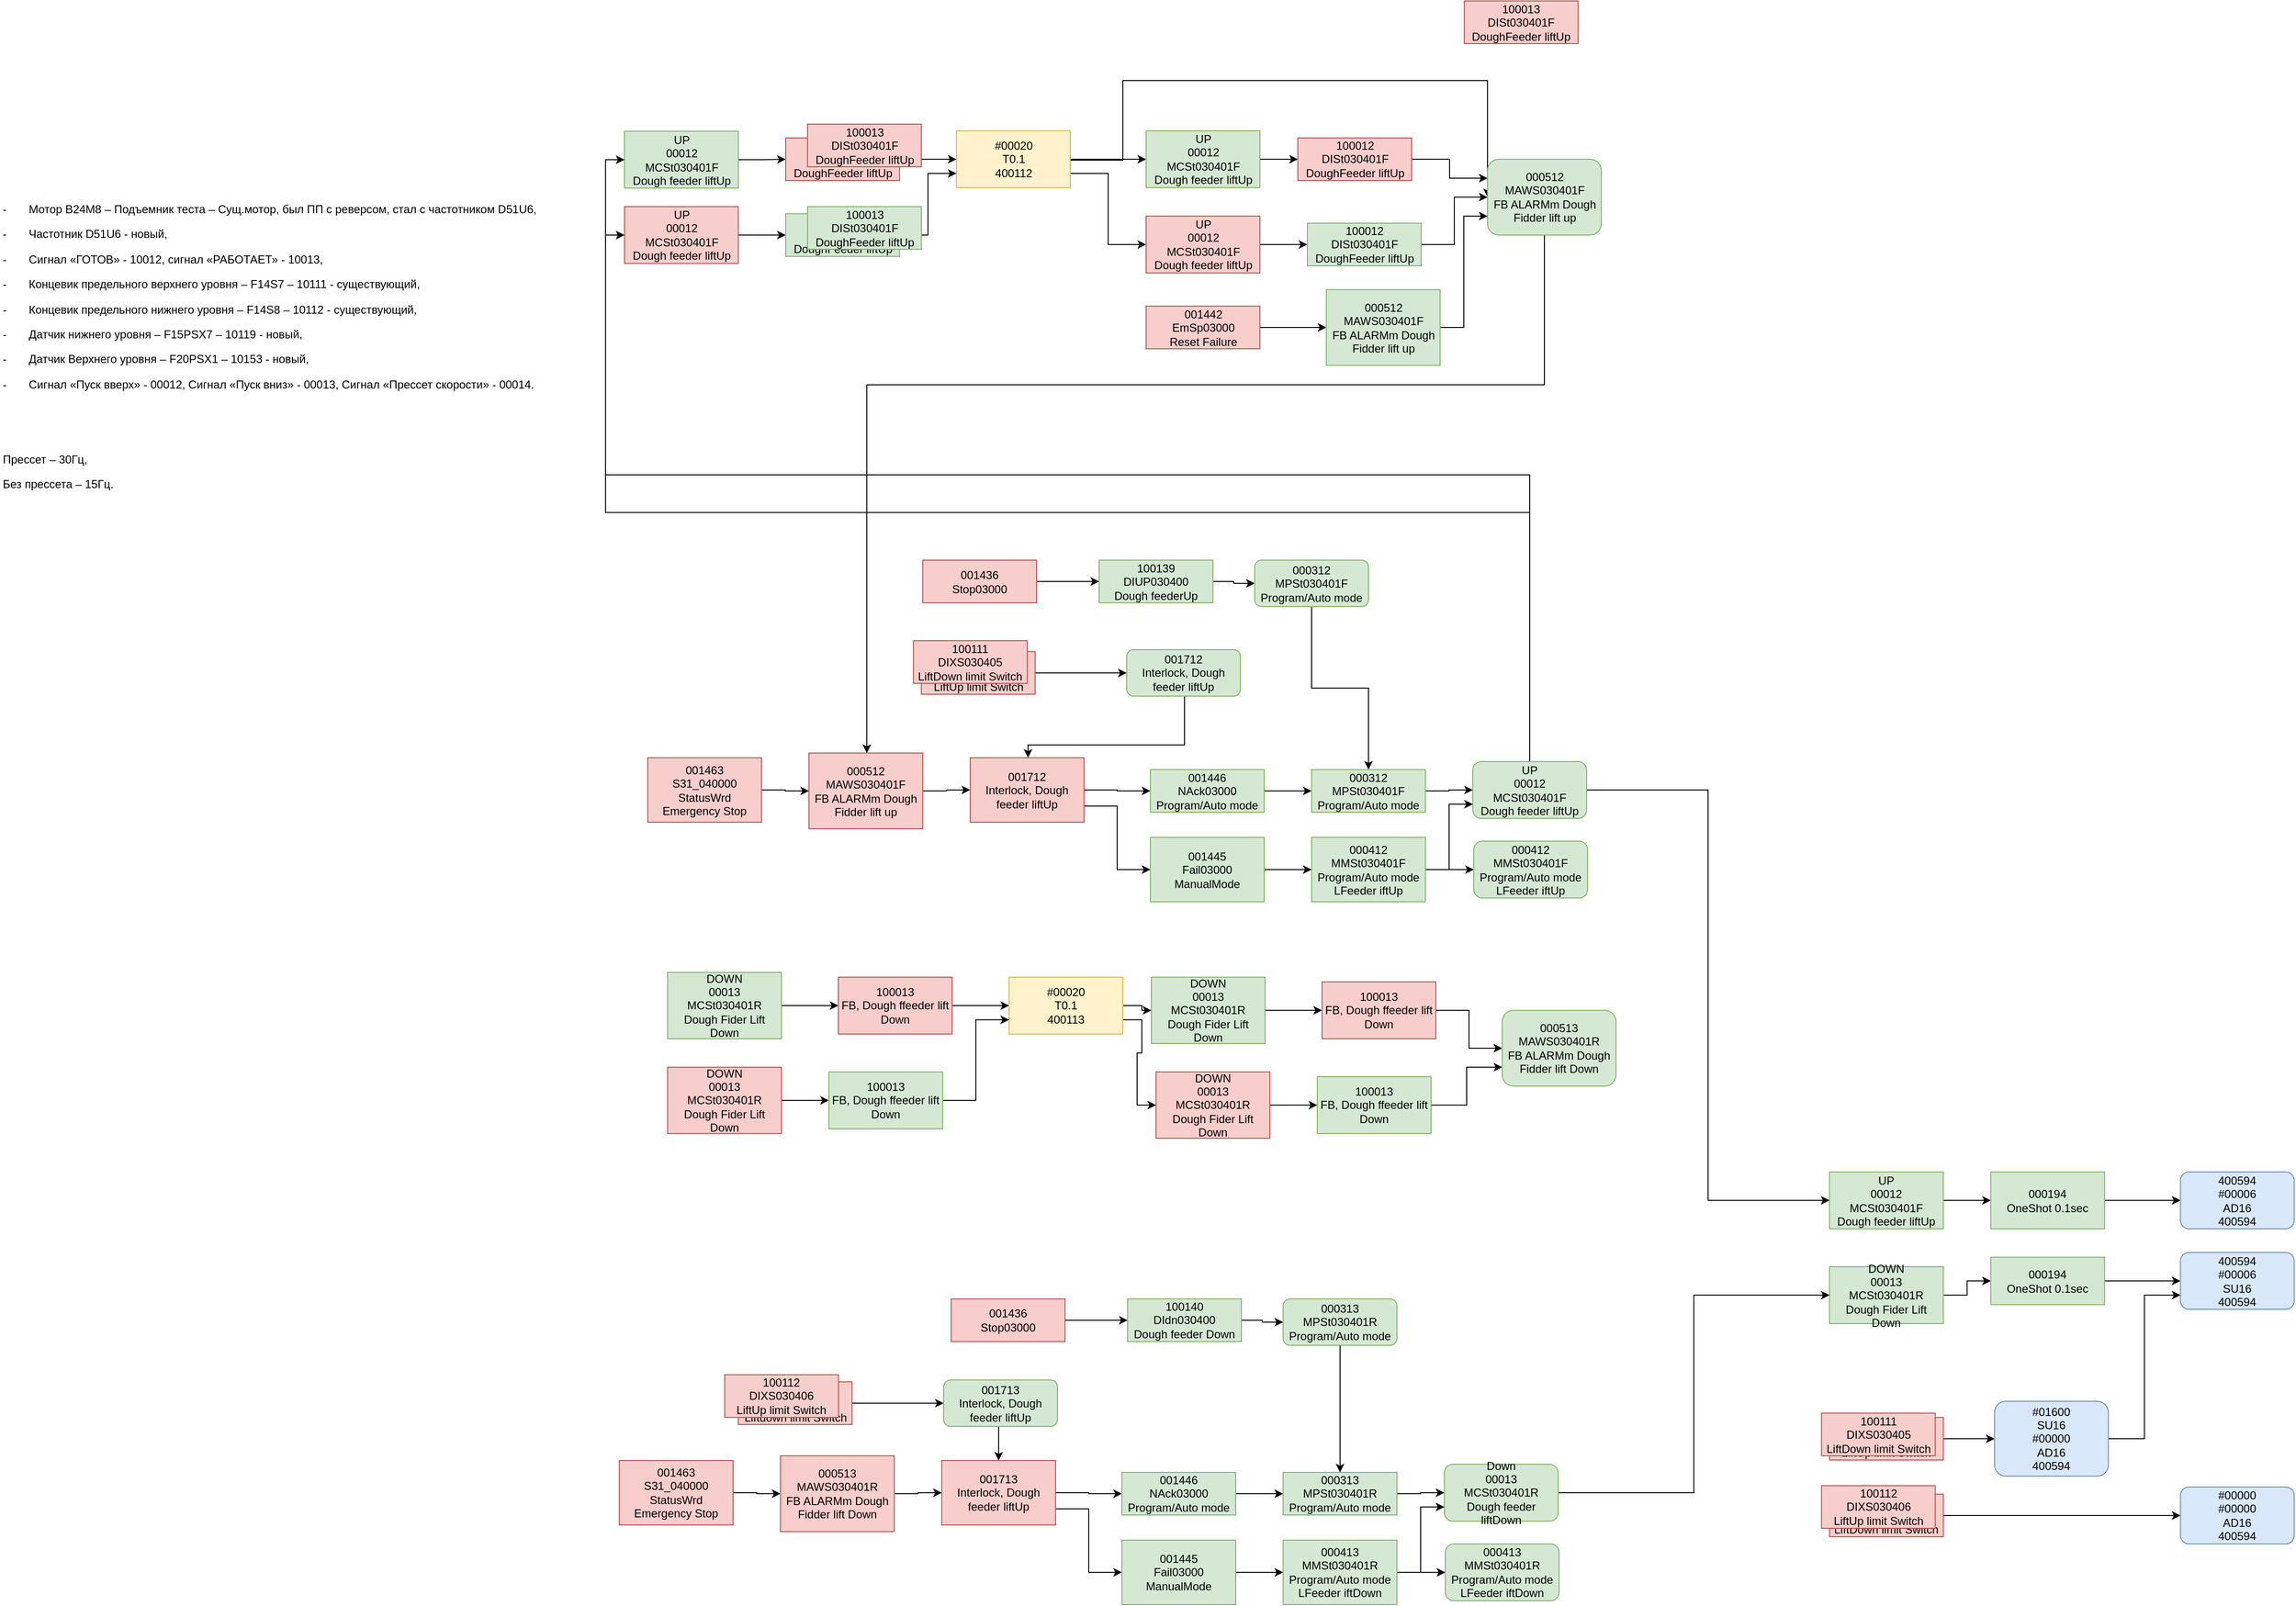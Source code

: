 <mxfile pages="1" version="11.2.9" type="github"><diagram id="1LyaGC8LJsJDCJ4kqZOv" name="Page-1"><mxGraphModel dx="1730" dy="2194" grid="1" gridSize="10" guides="1" tooltips="1" connect="1" arrows="1" fold="1" page="1" pageScale="1" pageWidth="827" pageHeight="1169" math="0" shadow="0"><root><mxCell id="0"/><mxCell id="1" parent="0"/><mxCell id="PuvxsQUm_GoFREpQRgzW-5" style="edgeStyle=orthogonalEdgeStyle;rounded=0;orthogonalLoop=1;jettySize=auto;html=1;" edge="1" parent="1" source="PuvxsQUm_GoFREpQRgzW-1" target="PuvxsQUm_GoFREpQRgzW-4"><mxGeometry relative="1" as="geometry"/></mxCell><mxCell id="PuvxsQUm_GoFREpQRgzW-1" value="&lt;div&gt;UP&lt;/div&gt;&lt;div&gt;00012&lt;br&gt;&lt;/div&gt;&lt;div&gt;MCSt030401F&lt;/div&gt;&lt;div&gt;Dough feeder liftUp&lt;br&gt;&lt;/div&gt;" style="rounded=0;whiteSpace=wrap;html=1;fillColor=#d5e8d4;strokeColor=#82b366;" vertex="1" parent="1"><mxGeometry x="2015.167" y="850.5" width="120" height="60" as="geometry"/></mxCell><mxCell id="PuvxsQUm_GoFREpQRgzW-9" style="edgeStyle=orthogonalEdgeStyle;rounded=0;orthogonalLoop=1;jettySize=auto;html=1;" edge="1" parent="1" source="PuvxsQUm_GoFREpQRgzW-2" target="PuvxsQUm_GoFREpQRgzW-8"><mxGeometry relative="1" as="geometry"/></mxCell><mxCell id="PuvxsQUm_GoFREpQRgzW-2" value="&lt;div&gt;DOWN&lt;/div&gt;&lt;div&gt;00013&lt;br&gt;&lt;/div&gt;&lt;div&gt;MCSt030401R&lt;/div&gt;&lt;div&gt;Dough Fider Lift Down&lt;br&gt;&lt;/div&gt;" style="rounded=0;whiteSpace=wrap;html=1;fillColor=#d5e8d4;strokeColor=#82b366;" vertex="1" parent="1"><mxGeometry x="2015.167" y="950.5" width="120" height="60" as="geometry"/></mxCell><mxCell id="PuvxsQUm_GoFREpQRgzW-14" style="edgeStyle=orthogonalEdgeStyle;rounded=0;orthogonalLoop=1;jettySize=auto;html=1;" edge="1" parent="1" source="PuvxsQUm_GoFREpQRgzW-3" target="PuvxsQUm_GoFREpQRgzW-13"><mxGeometry relative="1" as="geometry"/></mxCell><mxCell id="PuvxsQUm_GoFREpQRgzW-3" value="&lt;div&gt;100112&lt;/div&gt;&lt;div&gt;DIXS030406&lt;/div&gt;&lt;div&gt;LiftUp limit Switch&lt;br&gt;&lt;/div&gt;" style="rounded=0;whiteSpace=wrap;html=1;fillColor=#f8cecc;strokeColor=#b85450;" vertex="1" parent="1"><mxGeometry x="2015.167" y="1109.5" width="120" height="45" as="geometry"/></mxCell><mxCell id="PuvxsQUm_GoFREpQRgzW-7" style="edgeStyle=orthogonalEdgeStyle;rounded=0;orthogonalLoop=1;jettySize=auto;html=1;" edge="1" parent="1" source="PuvxsQUm_GoFREpQRgzW-4" target="PuvxsQUm_GoFREpQRgzW-6"><mxGeometry relative="1" as="geometry"/></mxCell><mxCell id="PuvxsQUm_GoFREpQRgzW-4" value="&lt;div&gt;000194&lt;/div&gt;&lt;div&gt;OneShot 0.1sec&lt;br&gt;&lt;/div&gt;" style="rounded=0;whiteSpace=wrap;html=1;fillColor=#d5e8d4;strokeColor=#82b366;" vertex="1" parent="1"><mxGeometry x="2185.167" y="850.5" width="120" height="60" as="geometry"/></mxCell><mxCell id="PuvxsQUm_GoFREpQRgzW-6" value="&lt;div&gt;400594&lt;/div&gt;&lt;div&gt;#00006&lt;/div&gt;&lt;div&gt;AD16&lt;/div&gt;&lt;div&gt;400594&lt;/div&gt;" style="rounded=1;whiteSpace=wrap;html=1;fillColor=#dae8fc;strokeColor=#6c8ebf;" vertex="1" parent="1"><mxGeometry x="2385.167" y="850.5" width="120" height="60" as="geometry"/></mxCell><mxCell id="PuvxsQUm_GoFREpQRgzW-11" style="edgeStyle=orthogonalEdgeStyle;rounded=0;orthogonalLoop=1;jettySize=auto;html=1;" edge="1" parent="1" source="PuvxsQUm_GoFREpQRgzW-8" target="PuvxsQUm_GoFREpQRgzW-10"><mxGeometry relative="1" as="geometry"/></mxCell><mxCell id="PuvxsQUm_GoFREpQRgzW-8" value="&lt;div&gt;000194&lt;/div&gt;&lt;div&gt;OneShot 0.1sec&lt;br&gt;&lt;/div&gt;" style="rounded=0;whiteSpace=wrap;html=1;fillColor=#d5e8d4;strokeColor=#82b366;" vertex="1" parent="1"><mxGeometry x="2185.167" y="940.5" width="120" height="50" as="geometry"/></mxCell><mxCell id="PuvxsQUm_GoFREpQRgzW-10" value="&lt;div&gt;400594&lt;/div&gt;&lt;div&gt;#00006&lt;/div&gt;&lt;div&gt;SU16&lt;/div&gt;&lt;div&gt;400594&lt;/div&gt;" style="rounded=1;whiteSpace=wrap;html=1;fillColor=#dae8fc;strokeColor=#6c8ebf;" vertex="1" parent="1"><mxGeometry x="2385.167" y="935.5" width="120" height="60" as="geometry"/></mxCell><mxCell id="PuvxsQUm_GoFREpQRgzW-18" style="edgeStyle=orthogonalEdgeStyle;rounded=0;orthogonalLoop=1;jettySize=auto;html=1;" edge="1" parent="1" source="PuvxsQUm_GoFREpQRgzW-12" target="PuvxsQUm_GoFREpQRgzW-17"><mxGeometry relative="1" as="geometry"/></mxCell><mxCell id="PuvxsQUm_GoFREpQRgzW-12" value="&lt;div&gt;100111&lt;/div&gt;&lt;div&gt;DIXS030405&lt;/div&gt;&lt;div&gt;LiftDown limit Switch&lt;br&gt;&lt;/div&gt;" style="rounded=0;whiteSpace=wrap;html=1;fillColor=#f8cecc;strokeColor=#b85450;" vertex="1" parent="1"><mxGeometry x="2015.167" y="1190.5" width="120" height="45" as="geometry"/></mxCell><mxCell id="PuvxsQUm_GoFREpQRgzW-15" style="edgeStyle=orthogonalEdgeStyle;rounded=0;orthogonalLoop=1;jettySize=auto;html=1;entryX=0;entryY=0.75;entryDx=0;entryDy=0;" edge="1" parent="1" source="PuvxsQUm_GoFREpQRgzW-13" target="PuvxsQUm_GoFREpQRgzW-10"><mxGeometry relative="1" as="geometry"/></mxCell><mxCell id="PuvxsQUm_GoFREpQRgzW-13" value="&lt;div&gt;#01600&lt;/div&gt;&lt;div&gt;SU16&lt;/div&gt;&lt;div&gt;#00000&lt;/div&gt;&lt;div&gt;AD16&lt;/div&gt;&lt;div&gt;400594&lt;/div&gt;" style="rounded=1;whiteSpace=wrap;html=1;fillColor=#dae8fc;strokeColor=#6c8ebf;" vertex="1" parent="1"><mxGeometry x="2189.167" y="1092.5" width="120" height="79" as="geometry"/></mxCell><mxCell id="PuvxsQUm_GoFREpQRgzW-17" value="&lt;div&gt;#00000&lt;/div&gt;&lt;div&gt;#00000&lt;/div&gt;&lt;div&gt;AD16&lt;/div&gt;&lt;div&gt;400594&lt;/div&gt;" style="rounded=1;whiteSpace=wrap;html=1;fillColor=#dae8fc;strokeColor=#6c8ebf;" vertex="1" parent="1"><mxGeometry x="2385.167" y="1183" width="120" height="60" as="geometry"/></mxCell><mxCell id="PuvxsQUm_GoFREpQRgzW-19" value="&lt;p class=&quot;MsoListParagraph_mailru_css_attribute_postfix&quot;&gt;&lt;span&gt;-&lt;span style=&quot;font: 7.0pt &amp;#34;times new roman&amp;#34;&quot;&gt;&amp;nbsp;&amp;nbsp;&amp;nbsp;&amp;nbsp;&amp;nbsp;&amp;nbsp;&amp;nbsp;&amp;nbsp;&amp;nbsp; &lt;/span&gt;&lt;/span&gt;Мотор &lt;span lang=&quot;EN-US&quot;&gt;B&lt;/span&gt;24&lt;span lang=&quot;EN-US&quot;&gt;M&lt;/span&gt;8 – Подъемник теста – Сущ.мотор, был ПП с реверсом, стал с частотником &lt;span lang=&quot;EN-US&quot;&gt;D&lt;/span&gt;51&lt;span lang=&quot;EN-US&quot;&gt;U&lt;/span&gt;6,&lt;/p&gt;&lt;p class=&quot;MsoListParagraph_mailru_css_attribute_postfix&quot;&gt;&lt;span&gt;-&lt;span style=&quot;font: 7.0pt &amp;#34;times new roman&amp;#34;&quot;&gt;&amp;nbsp;&amp;nbsp;&amp;nbsp;&amp;nbsp;&amp;nbsp;&amp;nbsp;&amp;nbsp;&amp;nbsp;&amp;nbsp; &lt;/span&gt;&lt;/span&gt;Частотник &lt;span lang=&quot;EN-US&quot;&gt;D51U6&lt;/span&gt; - новый,&lt;/p&gt;&lt;p class=&quot;MsoListParagraph_mailru_css_attribute_postfix&quot;&gt;&lt;span&gt;-&lt;span style=&quot;font: 7.0pt &amp;#34;times new roman&amp;#34;&quot;&gt;&amp;nbsp;&amp;nbsp;&amp;nbsp;&amp;nbsp;&amp;nbsp;&amp;nbsp;&amp;nbsp;&amp;nbsp;&amp;nbsp; &lt;/span&gt;&lt;/span&gt;Сигнал «ГОТОВ» - &lt;span lang=&quot;EN-US&quot;&gt;10012, &lt;/span&gt;сигнал «РАБОТАЕТ» - 10013,&lt;/p&gt;&lt;p class=&quot;MsoListParagraph_mailru_css_attribute_postfix&quot;&gt;&lt;span&gt;-&lt;span style=&quot;font: 7.0pt &amp;#34;times new roman&amp;#34;&quot;&gt;&amp;nbsp;&amp;nbsp;&amp;nbsp;&amp;nbsp;&amp;nbsp;&amp;nbsp;&amp;nbsp;&amp;nbsp;&amp;nbsp; &lt;/span&gt;&lt;/span&gt;Концевик предельного верхнего уровня – &lt;span lang=&quot;EN-US&quot;&gt;F&lt;/span&gt;14&lt;span lang=&quot;EN-US&quot;&gt;S&lt;/span&gt;7 – 10111 - существующий,&lt;/p&gt;&lt;p class=&quot;MsoListParagraph_mailru_css_attribute_postfix&quot;&gt;&lt;span&gt;-&lt;span style=&quot;font: 7.0pt &amp;#34;times new roman&amp;#34;&quot;&gt;&amp;nbsp;&amp;nbsp;&amp;nbsp;&amp;nbsp;&amp;nbsp;&amp;nbsp;&amp;nbsp;&amp;nbsp;&amp;nbsp; &lt;/span&gt;&lt;/span&gt;Концевик предельного нижнего уровня – &lt;span lang=&quot;EN-US&quot;&gt;F&lt;/span&gt;14&lt;span lang=&quot;EN-US&quot;&gt;S&lt;/span&gt;8 – 10112 - существующий,&lt;/p&gt;&lt;p class=&quot;MsoListParagraph_mailru_css_attribute_postfix&quot;&gt;&lt;span&gt;-&lt;span style=&quot;font: 7.0pt &amp;#34;times new roman&amp;#34;&quot;&gt;&amp;nbsp;&amp;nbsp;&amp;nbsp;&amp;nbsp;&amp;nbsp;&amp;nbsp;&amp;nbsp;&amp;nbsp;&amp;nbsp; &lt;/span&gt;&lt;/span&gt;Датчик нижнего уровня – &lt;span lang=&quot;EN-US&quot;&gt;F&lt;/span&gt;15&lt;span lang=&quot;EN-US&quot;&gt;PSX&lt;/span&gt;7 – 10119 - новый,&lt;/p&gt;&lt;p class=&quot;MsoListParagraph_mailru_css_attribute_postfix&quot;&gt;&lt;span&gt;-&lt;span style=&quot;font: 7.0pt &amp;#34;times new roman&amp;#34;&quot;&gt;&amp;nbsp;&amp;nbsp;&amp;nbsp;&amp;nbsp;&amp;nbsp;&amp;nbsp;&amp;nbsp;&amp;nbsp;&amp;nbsp; &lt;/span&gt;&lt;/span&gt;Датчик Верхнего уровня – &lt;span lang=&quot;EN-US&quot;&gt;F&lt;/span&gt;20&lt;span lang=&quot;EN-US&quot;&gt;PSX&lt;/span&gt;1 – 10153 - новый,&lt;/p&gt;&lt;p class=&quot;MsoListParagraph_mailru_css_attribute_postfix&quot;&gt;&lt;span&gt;-&lt;span style=&quot;font: 7.0pt &amp;#34;times new roman&amp;#34;&quot;&gt;&amp;nbsp;&amp;nbsp;&amp;nbsp;&amp;nbsp;&amp;nbsp;&amp;nbsp;&amp;nbsp;&amp;nbsp;&amp;nbsp; &lt;/span&gt;&lt;/span&gt;Сигнал «Пуск вверх» - 00012, Сигнал «Пуск вниз» - 00013, Сигнал «Прессет скорости» - 00014.&lt;/p&gt;&lt;p class=&quot;MsoNormal_mailru_css_attribute_postfix&quot;&gt;&amp;nbsp;&lt;/p&gt;&lt;p class=&quot;MsoNormal_mailru_css_attribute_postfix&quot;&gt;&amp;nbsp;&lt;/p&gt;&lt;p class=&quot;MsoNormal_mailru_css_attribute_postfix&quot;&gt;Прессет – 30Гц,&lt;/p&gt;&lt;p class=&quot;MsoNormal_mailru_css_attribute_postfix&quot;&gt;Без прессета – 15Гц.&lt;/p&gt;" style="text;html=1;resizable=0;points=[];autosize=1;align=left;verticalAlign=top;spacingTop=-4;" vertex="1" parent="1"><mxGeometry x="86.667" y="-187.5" width="570" height="330" as="geometry"/></mxCell><mxCell id="PuvxsQUm_GoFREpQRgzW-22" style="edgeStyle=orthogonalEdgeStyle;rounded=0;orthogonalLoop=1;jettySize=auto;html=1;" edge="1" parent="1" source="PuvxsQUm_GoFREpQRgzW-20" target="PuvxsQUm_GoFREpQRgzW-21"><mxGeometry relative="1" as="geometry"/></mxCell><mxCell id="PuvxsQUm_GoFREpQRgzW-20" value="&lt;div&gt;UP&lt;/div&gt;&lt;div&gt;00012&lt;br&gt;&lt;/div&gt;&lt;div&gt;MCSt030401F&lt;/div&gt;&lt;div&gt;Dough feeder liftUp&lt;br&gt;&lt;/div&gt;" style="rounded=0;whiteSpace=wrap;html=1;fillColor=#d5e8d4;strokeColor=#82b366;" vertex="1" parent="1"><mxGeometry x="744.5" y="-247.5" width="120" height="60" as="geometry"/></mxCell><mxCell id="PuvxsQUm_GoFREpQRgzW-24" style="edgeStyle=orthogonalEdgeStyle;rounded=0;orthogonalLoop=1;jettySize=auto;html=1;" edge="1" parent="1" source="PuvxsQUm_GoFREpQRgzW-21" target="PuvxsQUm_GoFREpQRgzW-23"><mxGeometry relative="1" as="geometry"/></mxCell><mxCell id="PuvxsQUm_GoFREpQRgzW-21" value="&lt;div&gt;100012&lt;/div&gt;&lt;div&gt;DISt030401F&lt;br&gt;&lt;/div&gt;&lt;div&gt;DoughFeeder liftUp&lt;br&gt;&lt;/div&gt;" style="rounded=0;whiteSpace=wrap;html=1;fillColor=#f8cecc;strokeColor=#b85450;" vertex="1" parent="1"><mxGeometry x="914.5" y="-240.5" width="120" height="45" as="geometry"/></mxCell><mxCell id="PuvxsQUm_GoFREpQRgzW-30" value="" style="edgeStyle=orthogonalEdgeStyle;rounded=0;orthogonalLoop=1;jettySize=auto;html=1;" edge="1" parent="1" source="PuvxsQUm_GoFREpQRgzW-23" target="PuvxsQUm_GoFREpQRgzW-29"><mxGeometry relative="1" as="geometry"/></mxCell><mxCell id="PuvxsQUm_GoFREpQRgzW-37" style="edgeStyle=orthogonalEdgeStyle;rounded=0;orthogonalLoop=1;jettySize=auto;html=1;exitX=1;exitY=0.75;exitDx=0;exitDy=0;entryX=0;entryY=0.5;entryDx=0;entryDy=0;" edge="1" parent="1" source="PuvxsQUm_GoFREpQRgzW-23" target="PuvxsQUm_GoFREpQRgzW-35"><mxGeometry relative="1" as="geometry"/></mxCell><mxCell id="PuvxsQUm_GoFREpQRgzW-137" style="edgeStyle=orthogonalEdgeStyle;rounded=0;orthogonalLoop=1;jettySize=auto;html=1;entryX=0;entryY=0.5;entryDx=0;entryDy=0;" edge="1" parent="1" source="PuvxsQUm_GoFREpQRgzW-23" target="PuvxsQUm_GoFREpQRgzW-38"><mxGeometry relative="1" as="geometry"><Array as="points"><mxPoint x="1270" y="-217"/><mxPoint x="1270" y="-301"/><mxPoint x="1655" y="-301"/></Array></mxGeometry></mxCell><mxCell id="PuvxsQUm_GoFREpQRgzW-23" value="&lt;div&gt;#00020&lt;/div&gt;&lt;div&gt;T0.1&lt;/div&gt;&lt;div&gt;400112&lt;/div&gt;" style="rounded=0;whiteSpace=wrap;html=1;fillColor=#fff2cc;strokeColor=#d6b656;" vertex="1" parent="1"><mxGeometry x="1094.5" y="-248" width="120" height="60" as="geometry"/></mxCell><mxCell id="PuvxsQUm_GoFREpQRgzW-27" style="edgeStyle=orthogonalEdgeStyle;rounded=0;orthogonalLoop=1;jettySize=auto;html=1;" edge="1" parent="1" source="PuvxsQUm_GoFREpQRgzW-25" target="PuvxsQUm_GoFREpQRgzW-26"><mxGeometry relative="1" as="geometry"/></mxCell><mxCell id="PuvxsQUm_GoFREpQRgzW-25" value="&lt;div&gt;UP&lt;/div&gt;&lt;div&gt;00012&lt;br&gt;&lt;/div&gt;&lt;div&gt;MCSt030401F&lt;/div&gt;&lt;div&gt;Dough feeder liftUp&lt;br&gt;&lt;/div&gt;" style="rounded=0;whiteSpace=wrap;html=1;fillColor=#f8cecc;strokeColor=#b85450;" vertex="1" parent="1"><mxGeometry x="744.5" y="-168" width="120" height="60" as="geometry"/></mxCell><mxCell id="PuvxsQUm_GoFREpQRgzW-28" style="edgeStyle=orthogonalEdgeStyle;rounded=0;orthogonalLoop=1;jettySize=auto;html=1;entryX=0;entryY=0.75;entryDx=0;entryDy=0;" edge="1" parent="1" source="PuvxsQUm_GoFREpQRgzW-26" target="PuvxsQUm_GoFREpQRgzW-23"><mxGeometry relative="1" as="geometry"/></mxCell><mxCell id="PuvxsQUm_GoFREpQRgzW-26" value="&lt;div&gt;100012&lt;/div&gt;&lt;div&gt;DISt030401F&lt;br&gt;&lt;/div&gt;&lt;div&gt;DoughFeeder liftUp&lt;br&gt;&lt;/div&gt;" style="rounded=0;whiteSpace=wrap;html=1;fillColor=#d5e8d4;strokeColor=#82b366;" vertex="1" parent="1"><mxGeometry x="914.5" y="-160.5" width="120" height="45" as="geometry"/></mxCell><mxCell id="PuvxsQUm_GoFREpQRgzW-33" value="" style="edgeStyle=orthogonalEdgeStyle;rounded=0;orthogonalLoop=1;jettySize=auto;html=1;" edge="1" parent="1" source="PuvxsQUm_GoFREpQRgzW-29" target="PuvxsQUm_GoFREpQRgzW-32"><mxGeometry relative="1" as="geometry"/></mxCell><mxCell id="PuvxsQUm_GoFREpQRgzW-29" value="&lt;div&gt;UP&lt;/div&gt;&lt;div&gt;00012&lt;br&gt;&lt;/div&gt;&lt;div&gt;MCSt030401F&lt;/div&gt;&lt;div&gt;Dough feeder liftUp&lt;br&gt;&lt;/div&gt;" style="rounded=0;whiteSpace=wrap;html=1;fillColor=#d5e8d4;strokeColor=#82b366;" vertex="1" parent="1"><mxGeometry x="1294.5" y="-248" width="120" height="60" as="geometry"/></mxCell><mxCell id="PuvxsQUm_GoFREpQRgzW-39" style="edgeStyle=orthogonalEdgeStyle;rounded=0;orthogonalLoop=1;jettySize=auto;html=1;entryX=0;entryY=0.25;entryDx=0;entryDy=0;" edge="1" parent="1" source="PuvxsQUm_GoFREpQRgzW-32" target="PuvxsQUm_GoFREpQRgzW-38"><mxGeometry relative="1" as="geometry"/></mxCell><mxCell id="PuvxsQUm_GoFREpQRgzW-32" value="&lt;div&gt;100012&lt;/div&gt;&lt;div&gt;DISt030401F&lt;br&gt;&lt;/div&gt;&lt;div&gt;DoughFeeder liftUp&lt;br&gt;&lt;/div&gt;" style="rounded=0;whiteSpace=wrap;html=1;fillColor=#f8cecc;strokeColor=#b85450;" vertex="1" parent="1"><mxGeometry x="1454.5" y="-240.5" width="120" height="45" as="geometry"/></mxCell><mxCell id="PuvxsQUm_GoFREpQRgzW-34" style="edgeStyle=orthogonalEdgeStyle;rounded=0;orthogonalLoop=1;jettySize=auto;html=1;" edge="1" source="PuvxsQUm_GoFREpQRgzW-35" target="PuvxsQUm_GoFREpQRgzW-36" parent="1"><mxGeometry relative="1" as="geometry"/></mxCell><mxCell id="PuvxsQUm_GoFREpQRgzW-35" value="&lt;div&gt;UP&lt;/div&gt;&lt;div&gt;00012&lt;br&gt;&lt;/div&gt;&lt;div&gt;MCSt030401F&lt;/div&gt;&lt;div&gt;Dough feeder liftUp&lt;br&gt;&lt;/div&gt;" style="rounded=0;whiteSpace=wrap;html=1;fillColor=#f8cecc;strokeColor=#b85450;" vertex="1" parent="1"><mxGeometry x="1294.5" y="-158" width="120" height="60" as="geometry"/></mxCell><mxCell id="PuvxsQUm_GoFREpQRgzW-40" style="edgeStyle=orthogonalEdgeStyle;rounded=0;orthogonalLoop=1;jettySize=auto;html=1;" edge="1" parent="1" source="PuvxsQUm_GoFREpQRgzW-36" target="PuvxsQUm_GoFREpQRgzW-38"><mxGeometry relative="1" as="geometry"/></mxCell><mxCell id="PuvxsQUm_GoFREpQRgzW-36" value="&lt;div&gt;100012&lt;/div&gt;&lt;div&gt;DISt030401F&lt;br&gt;&lt;/div&gt;&lt;div&gt;DoughFeeder liftUp&lt;br&gt;&lt;/div&gt;" style="rounded=0;whiteSpace=wrap;html=1;fillColor=#d5e8d4;strokeColor=#82b366;" vertex="1" parent="1"><mxGeometry x="1464.5" y="-150.5" width="120" height="45" as="geometry"/></mxCell><mxCell id="PuvxsQUm_GoFREpQRgzW-107" style="edgeStyle=orthogonalEdgeStyle;rounded=0;orthogonalLoop=1;jettySize=auto;html=1;" edge="1" parent="1" source="PuvxsQUm_GoFREpQRgzW-38" target="PuvxsQUm_GoFREpQRgzW-46"><mxGeometry relative="1" as="geometry"><Array as="points"><mxPoint x="1715" y="20"/><mxPoint x="1000" y="20"/></Array></mxGeometry></mxCell><mxCell id="PuvxsQUm_GoFREpQRgzW-38" value="&lt;div&gt;000512&lt;/div&gt;&lt;div&gt;MAWS030401F&lt;/div&gt;&lt;div&gt;FB ALARMm Dough Fidder lift up&lt;br&gt;&lt;/div&gt;" style="rounded=1;whiteSpace=wrap;html=1;fillColor=#d5e8d4;strokeColor=#82b366;" vertex="1" parent="1"><mxGeometry x="1654.5" y="-218" width="120" height="80" as="geometry"/></mxCell><mxCell id="PuvxsQUm_GoFREpQRgzW-43" style="edgeStyle=orthogonalEdgeStyle;rounded=0;orthogonalLoop=1;jettySize=auto;html=1;" edge="1" parent="1" source="PuvxsQUm_GoFREpQRgzW-41" target="PuvxsQUm_GoFREpQRgzW-42"><mxGeometry relative="1" as="geometry"/></mxCell><mxCell id="PuvxsQUm_GoFREpQRgzW-41" value="&lt;div&gt;001442&lt;/div&gt;&lt;div&gt;EmSp03000&lt;br&gt;&lt;/div&gt;&lt;div&gt;Reset Failure&lt;br&gt;&lt;/div&gt;" style="rounded=0;whiteSpace=wrap;html=1;fillColor=#f8cecc;strokeColor=#b85450;" vertex="1" parent="1"><mxGeometry x="1294.5" y="-63" width="120" height="45" as="geometry"/></mxCell><mxCell id="PuvxsQUm_GoFREpQRgzW-44" style="edgeStyle=orthogonalEdgeStyle;rounded=0;orthogonalLoop=1;jettySize=auto;html=1;entryX=0;entryY=0.75;entryDx=0;entryDy=0;" edge="1" parent="1" source="PuvxsQUm_GoFREpQRgzW-42" target="PuvxsQUm_GoFREpQRgzW-38"><mxGeometry relative="1" as="geometry"/></mxCell><mxCell id="PuvxsQUm_GoFREpQRgzW-42" value="&lt;div&gt;000512&lt;/div&gt;&lt;div&gt;MAWS030401F&lt;/div&gt;FB ALARMm Dough Fidder lift up" style="rounded=0;whiteSpace=wrap;html=1;fillColor=#d5e8d4;strokeColor=#82b366;" vertex="1" parent="1"><mxGeometry x="1484.5" y="-80.5" width="120" height="80" as="geometry"/></mxCell><mxCell id="PuvxsQUm_GoFREpQRgzW-47" style="edgeStyle=orthogonalEdgeStyle;rounded=0;orthogonalLoop=1;jettySize=auto;html=1;exitX=1;exitY=0.5;exitDx=0;exitDy=0;entryX=0;entryY=0.5;entryDx=0;entryDy=0;" edge="1" parent="1" source="PuvxsQUm_GoFREpQRgzW-45" target="PuvxsQUm_GoFREpQRgzW-46"><mxGeometry relative="1" as="geometry"/></mxCell><mxCell id="PuvxsQUm_GoFREpQRgzW-45" value="&lt;div&gt;001463&lt;/div&gt;&lt;div&gt;S31_040000&lt;/div&gt;&lt;div&gt;StatusWrd&lt;/div&gt;&lt;div&gt;Emergency Stop&lt;br&gt;&lt;/div&gt;" style="rounded=0;whiteSpace=wrap;html=1;fillColor=#f8cecc;strokeColor=#b85450;" vertex="1" parent="1"><mxGeometry x="769" y="413.5" width="120" height="68" as="geometry"/></mxCell><mxCell id="PuvxsQUm_GoFREpQRgzW-49" style="edgeStyle=orthogonalEdgeStyle;rounded=0;orthogonalLoop=1;jettySize=auto;html=1;exitX=1;exitY=0.5;exitDx=0;exitDy=0;" edge="1" parent="1" source="PuvxsQUm_GoFREpQRgzW-46" target="PuvxsQUm_GoFREpQRgzW-48"><mxGeometry relative="1" as="geometry"/></mxCell><mxCell id="PuvxsQUm_GoFREpQRgzW-46" value="&lt;div&gt;000512&lt;/div&gt;&lt;div&gt;MAWS030401F&lt;/div&gt;FB ALARMm Dough Fidder lift up" style="rounded=0;whiteSpace=wrap;html=1;fillColor=#f8cecc;strokeColor=#b85450;" vertex="1" parent="1"><mxGeometry x="939" y="408.5" width="120" height="80" as="geometry"/></mxCell><mxCell id="PuvxsQUm_GoFREpQRgzW-51" style="edgeStyle=orthogonalEdgeStyle;rounded=0;orthogonalLoop=1;jettySize=auto;html=1;exitX=1;exitY=0.5;exitDx=0;exitDy=0;" edge="1" parent="1" source="PuvxsQUm_GoFREpQRgzW-48" target="PuvxsQUm_GoFREpQRgzW-50"><mxGeometry relative="1" as="geometry"/></mxCell><mxCell id="PuvxsQUm_GoFREpQRgzW-61" style="edgeStyle=orthogonalEdgeStyle;rounded=0;orthogonalLoop=1;jettySize=auto;html=1;exitX=1;exitY=0.75;exitDx=0;exitDy=0;entryX=0;entryY=0.5;entryDx=0;entryDy=0;" edge="1" parent="1" source="PuvxsQUm_GoFREpQRgzW-48" target="PuvxsQUm_GoFREpQRgzW-59"><mxGeometry relative="1" as="geometry"/></mxCell><mxCell id="PuvxsQUm_GoFREpQRgzW-48" value="&lt;div&gt;001712&lt;/div&gt;&lt;div&gt;Interlock, Dough feeder liftUp&lt;br&gt;&lt;/div&gt;" style="rounded=0;whiteSpace=wrap;html=1;fillColor=#f8cecc;strokeColor=#b85450;" vertex="1" parent="1"><mxGeometry x="1109" y="413.5" width="120" height="68" as="geometry"/></mxCell><mxCell id="PuvxsQUm_GoFREpQRgzW-53" style="edgeStyle=orthogonalEdgeStyle;rounded=0;orthogonalLoop=1;jettySize=auto;html=1;exitX=1;exitY=0.5;exitDx=0;exitDy=0;" edge="1" parent="1" source="PuvxsQUm_GoFREpQRgzW-50" target="PuvxsQUm_GoFREpQRgzW-52"><mxGeometry relative="1" as="geometry"/></mxCell><mxCell id="PuvxsQUm_GoFREpQRgzW-50" value="&lt;div&gt;001446&lt;/div&gt;&lt;div&gt;NAck03000&lt;/div&gt;&lt;div&gt;Program/Auto mode&lt;br&gt;&lt;/div&gt;" style="rounded=0;whiteSpace=wrap;html=1;fillColor=#d5e8d4;strokeColor=#82b366;" vertex="1" parent="1"><mxGeometry x="1299" y="426" width="120" height="45" as="geometry"/></mxCell><mxCell id="PuvxsQUm_GoFREpQRgzW-56" style="edgeStyle=orthogonalEdgeStyle;rounded=0;orthogonalLoop=1;jettySize=auto;html=1;exitX=1;exitY=0.5;exitDx=0;exitDy=0;" edge="1" parent="1" source="PuvxsQUm_GoFREpQRgzW-52" target="PuvxsQUm_GoFREpQRgzW-55"><mxGeometry relative="1" as="geometry"/></mxCell><mxCell id="PuvxsQUm_GoFREpQRgzW-52" value="&lt;div&gt;000312&lt;/div&gt;&lt;div&gt;MPSt030401F&lt;/div&gt;&lt;div&gt;Program/Auto mode&lt;br&gt;&lt;/div&gt;" style="rounded=0;whiteSpace=wrap;html=1;fillColor=#d5e8d4;strokeColor=#82b366;" vertex="1" parent="1"><mxGeometry x="1469" y="426" width="120" height="45" as="geometry"/></mxCell><mxCell id="PuvxsQUm_GoFREpQRgzW-125" style="edgeStyle=orthogonalEdgeStyle;rounded=0;orthogonalLoop=1;jettySize=auto;html=1;exitX=1;exitY=0.5;exitDx=0;exitDy=0;entryX=0;entryY=0.5;entryDx=0;entryDy=0;" edge="1" parent="1" source="PuvxsQUm_GoFREpQRgzW-55" target="PuvxsQUm_GoFREpQRgzW-1"><mxGeometry relative="1" as="geometry"/></mxCell><mxCell id="PuvxsQUm_GoFREpQRgzW-126" style="edgeStyle=orthogonalEdgeStyle;rounded=0;orthogonalLoop=1;jettySize=auto;html=1;exitX=0.5;exitY=0;exitDx=0;exitDy=0;entryX=0;entryY=0.5;entryDx=0;entryDy=0;" edge="1" parent="1" source="PuvxsQUm_GoFREpQRgzW-55" target="PuvxsQUm_GoFREpQRgzW-20"><mxGeometry relative="1" as="geometry"/></mxCell><mxCell id="PuvxsQUm_GoFREpQRgzW-127" style="edgeStyle=orthogonalEdgeStyle;rounded=0;orthogonalLoop=1;jettySize=auto;html=1;exitX=0.5;exitY=0;exitDx=0;exitDy=0;entryX=0;entryY=0.5;entryDx=0;entryDy=0;" edge="1" parent="1" source="PuvxsQUm_GoFREpQRgzW-55" target="PuvxsQUm_GoFREpQRgzW-25"><mxGeometry relative="1" as="geometry"/></mxCell><mxCell id="PuvxsQUm_GoFREpQRgzW-55" value="&lt;div&gt;UP&lt;/div&gt;&lt;div&gt;00012&lt;br&gt;&lt;/div&gt;&lt;div&gt;MCSt030401F&lt;/div&gt;&lt;div&gt;Dough feeder liftUp&lt;br&gt;&lt;/div&gt;" style="rounded=1;whiteSpace=wrap;html=1;fillColor=#d5e8d4;strokeColor=#82b366;" vertex="1" parent="1"><mxGeometry x="1639" y="417.5" width="120" height="60" as="geometry"/></mxCell><mxCell id="PuvxsQUm_GoFREpQRgzW-58" style="edgeStyle=orthogonalEdgeStyle;rounded=0;orthogonalLoop=1;jettySize=auto;html=1;exitX=1;exitY=0.5;exitDx=0;exitDy=0;entryX=0;entryY=0.75;entryDx=0;entryDy=0;" edge="1" parent="1" source="PuvxsQUm_GoFREpQRgzW-57" target="PuvxsQUm_GoFREpQRgzW-55"><mxGeometry relative="1" as="geometry"/></mxCell><mxCell id="PuvxsQUm_GoFREpQRgzW-63" style="edgeStyle=orthogonalEdgeStyle;rounded=0;orthogonalLoop=1;jettySize=auto;html=1;exitX=1;exitY=0.5;exitDx=0;exitDy=0;entryX=0;entryY=0.5;entryDx=0;entryDy=0;" edge="1" parent="1" source="PuvxsQUm_GoFREpQRgzW-57" target="PuvxsQUm_GoFREpQRgzW-62"><mxGeometry relative="1" as="geometry"/></mxCell><mxCell id="PuvxsQUm_GoFREpQRgzW-57" value="&lt;div&gt;000412&lt;/div&gt;&lt;div&gt;MMSt030401F&lt;/div&gt;&lt;div&gt;Program/Auto mode&lt;/div&gt;&lt;div&gt;LFeeder iftUp&lt;br&gt;&lt;/div&gt;" style="rounded=0;whiteSpace=wrap;html=1;fillColor=#d5e8d4;strokeColor=#82b366;" vertex="1" parent="1"><mxGeometry x="1469" y="497.5" width="120" height="68" as="geometry"/></mxCell><mxCell id="PuvxsQUm_GoFREpQRgzW-60" style="edgeStyle=orthogonalEdgeStyle;rounded=0;orthogonalLoop=1;jettySize=auto;html=1;exitX=1;exitY=0.5;exitDx=0;exitDy=0;" edge="1" parent="1" source="PuvxsQUm_GoFREpQRgzW-59" target="PuvxsQUm_GoFREpQRgzW-57"><mxGeometry relative="1" as="geometry"/></mxCell><mxCell id="PuvxsQUm_GoFREpQRgzW-59" value="&lt;div&gt;001445&lt;/div&gt;&lt;div&gt;Fail03000&lt;/div&gt;&lt;div&gt;ManualMode&lt;br&gt;&lt;/div&gt;" style="rounded=0;whiteSpace=wrap;html=1;fillColor=#d5e8d4;strokeColor=#82b366;" vertex="1" parent="1"><mxGeometry x="1299" y="497.5" width="120" height="68" as="geometry"/></mxCell><mxCell id="PuvxsQUm_GoFREpQRgzW-62" value="&lt;div&gt;000412&lt;/div&gt;&lt;div&gt;MMSt030401F&lt;/div&gt;&lt;div&gt;Program/Auto mode&lt;/div&gt;&lt;div&gt;LFeeder iftUp&lt;br&gt;&lt;/div&gt;" style="rounded=1;whiteSpace=wrap;html=1;fillColor=#d5e8d4;strokeColor=#82b366;" vertex="1" parent="1"><mxGeometry x="1640" y="501.5" width="120" height="60" as="geometry"/></mxCell><mxCell id="PuvxsQUm_GoFREpQRgzW-66" style="edgeStyle=orthogonalEdgeStyle;rounded=0;orthogonalLoop=1;jettySize=auto;html=1;exitX=1;exitY=0.5;exitDx=0;exitDy=0;" edge="1" parent="1" source="PuvxsQUm_GoFREpQRgzW-64" target="PuvxsQUm_GoFREpQRgzW-65"><mxGeometry relative="1" as="geometry"/></mxCell><mxCell id="PuvxsQUm_GoFREpQRgzW-64" value="&lt;div&gt;DOWN&lt;/div&gt;&lt;div&gt;00013&lt;br&gt;&lt;/div&gt;&lt;div&gt;MCSt030401R&lt;/div&gt;&lt;div&gt;Dough Fider Lift Down&lt;br&gt;&lt;/div&gt;" style="rounded=0;whiteSpace=wrap;html=1;fillColor=#d5e8d4;strokeColor=#82b366;" vertex="1" parent="1"><mxGeometry x="790" y="640" width="120" height="70" as="geometry"/></mxCell><mxCell id="PuvxsQUm_GoFREpQRgzW-68" style="edgeStyle=orthogonalEdgeStyle;rounded=0;orthogonalLoop=1;jettySize=auto;html=1;" edge="1" parent="1" source="PuvxsQUm_GoFREpQRgzW-65" target="PuvxsQUm_GoFREpQRgzW-67"><mxGeometry relative="1" as="geometry"/></mxCell><mxCell id="PuvxsQUm_GoFREpQRgzW-65" value="&lt;div&gt;100013&lt;/div&gt;&lt;div&gt;FB, Dough ffeeder lift Down&lt;br&gt;&lt;/div&gt;" style="rounded=0;whiteSpace=wrap;html=1;fillColor=#f8cecc;strokeColor=#b85450;" vertex="1" parent="1"><mxGeometry x="970" y="645" width="120" height="60" as="geometry"/></mxCell><mxCell id="PuvxsQUm_GoFREpQRgzW-76" style="edgeStyle=orthogonalEdgeStyle;rounded=0;orthogonalLoop=1;jettySize=auto;html=1;exitX=1;exitY=0.5;exitDx=0;exitDy=0;" edge="1" parent="1" source="PuvxsQUm_GoFREpQRgzW-67" target="PuvxsQUm_GoFREpQRgzW-74"><mxGeometry relative="1" as="geometry"/></mxCell><mxCell id="PuvxsQUm_GoFREpQRgzW-80" style="edgeStyle=orthogonalEdgeStyle;rounded=0;orthogonalLoop=1;jettySize=auto;html=1;exitX=1;exitY=0.75;exitDx=0;exitDy=0;entryX=0;entryY=0.5;entryDx=0;entryDy=0;" edge="1" parent="1" source="PuvxsQUm_GoFREpQRgzW-67" target="PuvxsQUm_GoFREpQRgzW-78"><mxGeometry relative="1" as="geometry"/></mxCell><mxCell id="PuvxsQUm_GoFREpQRgzW-67" value="&lt;div&gt;#00020&lt;/div&gt;&lt;div&gt;T0.1&lt;/div&gt;&lt;div&gt;400113&lt;/div&gt;" style="rounded=0;whiteSpace=wrap;html=1;fillColor=#fff2cc;strokeColor=#d6b656;" vertex="1" parent="1"><mxGeometry x="1150" y="645" width="120" height="60" as="geometry"/></mxCell><mxCell id="PuvxsQUm_GoFREpQRgzW-71" style="edgeStyle=orthogonalEdgeStyle;rounded=0;orthogonalLoop=1;jettySize=auto;html=1;exitX=1;exitY=0.5;exitDx=0;exitDy=0;" edge="1" parent="1" source="PuvxsQUm_GoFREpQRgzW-69" target="PuvxsQUm_GoFREpQRgzW-70"><mxGeometry relative="1" as="geometry"/></mxCell><mxCell id="PuvxsQUm_GoFREpQRgzW-69" value="&lt;div&gt;DOWN&lt;/div&gt;&lt;div&gt;00013&lt;br&gt;&lt;/div&gt;&lt;div&gt;MCSt030401R&lt;/div&gt;&lt;div&gt;Dough Fider Lift Down&lt;br&gt;&lt;/div&gt;" style="rounded=0;whiteSpace=wrap;html=1;fillColor=#f8cecc;strokeColor=#b85450;" vertex="1" parent="1"><mxGeometry x="790" y="740" width="120" height="70" as="geometry"/></mxCell><mxCell id="PuvxsQUm_GoFREpQRgzW-72" style="edgeStyle=orthogonalEdgeStyle;rounded=0;orthogonalLoop=1;jettySize=auto;html=1;exitX=1;exitY=0.5;exitDx=0;exitDy=0;entryX=0;entryY=0.75;entryDx=0;entryDy=0;" edge="1" parent="1" source="PuvxsQUm_GoFREpQRgzW-70" target="PuvxsQUm_GoFREpQRgzW-67"><mxGeometry relative="1" as="geometry"/></mxCell><mxCell id="PuvxsQUm_GoFREpQRgzW-70" value="&lt;div&gt;100013&lt;/div&gt;&lt;div&gt;FB, Dough ffeeder lift Down&lt;br&gt;&lt;/div&gt;" style="rounded=0;whiteSpace=wrap;html=1;fillColor=#d5e8d4;strokeColor=#82b366;" vertex="1" parent="1"><mxGeometry x="960" y="745" width="120" height="60" as="geometry"/></mxCell><mxCell id="PuvxsQUm_GoFREpQRgzW-73" style="edgeStyle=orthogonalEdgeStyle;rounded=0;orthogonalLoop=1;jettySize=auto;html=1;exitX=1;exitY=0.5;exitDx=0;exitDy=0;" edge="1" source="PuvxsQUm_GoFREpQRgzW-74" target="PuvxsQUm_GoFREpQRgzW-75" parent="1"><mxGeometry relative="1" as="geometry"/></mxCell><mxCell id="PuvxsQUm_GoFREpQRgzW-74" value="&lt;div&gt;DOWN&lt;/div&gt;&lt;div&gt;00013&lt;br&gt;&lt;/div&gt;&lt;div&gt;MCSt030401R&lt;/div&gt;&lt;div&gt;Dough Fider Lift Down&lt;br&gt;&lt;/div&gt;" style="rounded=0;whiteSpace=wrap;html=1;fillColor=#d5e8d4;strokeColor=#82b366;" vertex="1" parent="1"><mxGeometry x="1300" y="645" width="120" height="70" as="geometry"/></mxCell><mxCell id="PuvxsQUm_GoFREpQRgzW-82" style="edgeStyle=orthogonalEdgeStyle;rounded=0;orthogonalLoop=1;jettySize=auto;html=1;" edge="1" parent="1" source="PuvxsQUm_GoFREpQRgzW-75" target="PuvxsQUm_GoFREpQRgzW-81"><mxGeometry relative="1" as="geometry"/></mxCell><mxCell id="PuvxsQUm_GoFREpQRgzW-75" value="&lt;div&gt;100013&lt;/div&gt;&lt;div&gt;FB, Dough ffeeder lift Down&lt;br&gt;&lt;/div&gt;" style="rounded=0;whiteSpace=wrap;html=1;fillColor=#f8cecc;strokeColor=#b85450;" vertex="1" parent="1"><mxGeometry x="1480" y="650" width="120" height="60" as="geometry"/></mxCell><mxCell id="PuvxsQUm_GoFREpQRgzW-77" style="edgeStyle=orthogonalEdgeStyle;rounded=0;orthogonalLoop=1;jettySize=auto;html=1;exitX=1;exitY=0.5;exitDx=0;exitDy=0;" edge="1" source="PuvxsQUm_GoFREpQRgzW-78" target="PuvxsQUm_GoFREpQRgzW-79" parent="1"><mxGeometry relative="1" as="geometry"/></mxCell><mxCell id="PuvxsQUm_GoFREpQRgzW-78" value="&lt;div&gt;DOWN&lt;/div&gt;&lt;div&gt;00013&lt;br&gt;&lt;/div&gt;&lt;div&gt;MCSt030401R&lt;/div&gt;&lt;div&gt;Dough Fider Lift Down&lt;br&gt;&lt;/div&gt;" style="rounded=0;whiteSpace=wrap;html=1;fillColor=#f8cecc;strokeColor=#b85450;" vertex="1" parent="1"><mxGeometry x="1305" y="745" width="120" height="70" as="geometry"/></mxCell><mxCell id="PuvxsQUm_GoFREpQRgzW-83" style="edgeStyle=orthogonalEdgeStyle;rounded=0;orthogonalLoop=1;jettySize=auto;html=1;entryX=0;entryY=0.75;entryDx=0;entryDy=0;" edge="1" parent="1" source="PuvxsQUm_GoFREpQRgzW-79" target="PuvxsQUm_GoFREpQRgzW-81"><mxGeometry relative="1" as="geometry"/></mxCell><mxCell id="PuvxsQUm_GoFREpQRgzW-79" value="&lt;div&gt;100013&lt;/div&gt;&lt;div&gt;FB, Dough ffeeder lift Down&lt;br&gt;&lt;/div&gt;" style="rounded=0;whiteSpace=wrap;html=1;fillColor=#d5e8d4;strokeColor=#82b366;" vertex="1" parent="1"><mxGeometry x="1475" y="750" width="120" height="60" as="geometry"/></mxCell><mxCell id="PuvxsQUm_GoFREpQRgzW-81" value="&lt;div&gt;000513&lt;/div&gt;&lt;div&gt;MAWS030401R&lt;/div&gt;&lt;div&gt;FB ALARMm Dough Fidder lift Down&lt;br&gt;&lt;/div&gt;" style="rounded=1;whiteSpace=wrap;html=1;fillColor=#d5e8d4;strokeColor=#82b366;" vertex="1" parent="1"><mxGeometry x="1670" y="680" width="120" height="80" as="geometry"/></mxCell><mxCell id="PuvxsQUm_GoFREpQRgzW-84" style="edgeStyle=orthogonalEdgeStyle;rounded=0;orthogonalLoop=1;jettySize=auto;html=1;exitX=1;exitY=0.5;exitDx=0;exitDy=0;entryX=0;entryY=0.5;entryDx=0;entryDy=0;" edge="1" source="PuvxsQUm_GoFREpQRgzW-85" target="PuvxsQUm_GoFREpQRgzW-87" parent="1"><mxGeometry relative="1" as="geometry"/></mxCell><mxCell id="PuvxsQUm_GoFREpQRgzW-85" value="&lt;div&gt;001463&lt;/div&gt;&lt;div&gt;S31_040000&lt;/div&gt;&lt;div&gt;StatusWrd&lt;/div&gt;&lt;div&gt;Emergency Stop&lt;br&gt;&lt;/div&gt;" style="rounded=0;whiteSpace=wrap;html=1;fillColor=#f8cecc;strokeColor=#b85450;" vertex="1" parent="1"><mxGeometry x="739" y="1155" width="120" height="68" as="geometry"/></mxCell><mxCell id="PuvxsQUm_GoFREpQRgzW-86" style="edgeStyle=orthogonalEdgeStyle;rounded=0;orthogonalLoop=1;jettySize=auto;html=1;exitX=1;exitY=0.5;exitDx=0;exitDy=0;" edge="1" source="PuvxsQUm_GoFREpQRgzW-87" target="PuvxsQUm_GoFREpQRgzW-90" parent="1"><mxGeometry relative="1" as="geometry"/></mxCell><mxCell id="PuvxsQUm_GoFREpQRgzW-87" value="&lt;div&gt;000513&lt;/div&gt;&lt;div&gt;MAWS030401R&lt;/div&gt;FB ALARMm Dough Fidder lift Down" style="rounded=0;whiteSpace=wrap;html=1;fillColor=#f8cecc;strokeColor=#b85450;" vertex="1" parent="1"><mxGeometry x="909" y="1150" width="120" height="80" as="geometry"/></mxCell><mxCell id="PuvxsQUm_GoFREpQRgzW-88" style="edgeStyle=orthogonalEdgeStyle;rounded=0;orthogonalLoop=1;jettySize=auto;html=1;exitX=1;exitY=0.5;exitDx=0;exitDy=0;" edge="1" source="PuvxsQUm_GoFREpQRgzW-90" target="PuvxsQUm_GoFREpQRgzW-92" parent="1"><mxGeometry relative="1" as="geometry"/></mxCell><mxCell id="PuvxsQUm_GoFREpQRgzW-89" style="edgeStyle=orthogonalEdgeStyle;rounded=0;orthogonalLoop=1;jettySize=auto;html=1;exitX=1;exitY=0.75;exitDx=0;exitDy=0;entryX=0;entryY=0.5;entryDx=0;entryDy=0;" edge="1" source="PuvxsQUm_GoFREpQRgzW-90" target="PuvxsQUm_GoFREpQRgzW-100" parent="1"><mxGeometry relative="1" as="geometry"/></mxCell><mxCell id="PuvxsQUm_GoFREpQRgzW-90" value="&lt;div&gt;001713&lt;/div&gt;&lt;div&gt;Interlock, Dough feeder liftUp&lt;br&gt;&lt;/div&gt;" style="rounded=0;whiteSpace=wrap;html=1;fillColor=#f8cecc;strokeColor=#b85450;" vertex="1" parent="1"><mxGeometry x="1079" y="1155" width="120" height="68" as="geometry"/></mxCell><mxCell id="PuvxsQUm_GoFREpQRgzW-91" style="edgeStyle=orthogonalEdgeStyle;rounded=0;orthogonalLoop=1;jettySize=auto;html=1;exitX=1;exitY=0.5;exitDx=0;exitDy=0;" edge="1" source="PuvxsQUm_GoFREpQRgzW-92" target="PuvxsQUm_GoFREpQRgzW-94" parent="1"><mxGeometry relative="1" as="geometry"/></mxCell><mxCell id="PuvxsQUm_GoFREpQRgzW-92" value="&lt;div&gt;001446&lt;/div&gt;&lt;div&gt;NAck03000&lt;/div&gt;&lt;div&gt;Program/Auto mode&lt;br&gt;&lt;/div&gt;" style="rounded=0;whiteSpace=wrap;html=1;fillColor=#d5e8d4;strokeColor=#82b366;" vertex="1" parent="1"><mxGeometry x="1269" y="1167.5" width="120" height="45" as="geometry"/></mxCell><mxCell id="PuvxsQUm_GoFREpQRgzW-93" style="edgeStyle=orthogonalEdgeStyle;rounded=0;orthogonalLoop=1;jettySize=auto;html=1;exitX=1;exitY=0.5;exitDx=0;exitDy=0;" edge="1" source="PuvxsQUm_GoFREpQRgzW-94" target="PuvxsQUm_GoFREpQRgzW-95" parent="1"><mxGeometry relative="1" as="geometry"/></mxCell><mxCell id="PuvxsQUm_GoFREpQRgzW-94" value="&lt;div&gt;000313&lt;/div&gt;&lt;div&gt;MPSt030401R&lt;/div&gt;&lt;div&gt;Program/Auto mode&lt;br&gt;&lt;/div&gt;" style="rounded=0;whiteSpace=wrap;html=1;fillColor=#d5e8d4;strokeColor=#82b366;" vertex="1" parent="1"><mxGeometry x="1439" y="1167.5" width="120" height="45" as="geometry"/></mxCell><mxCell id="PuvxsQUm_GoFREpQRgzW-124" style="edgeStyle=orthogonalEdgeStyle;rounded=0;orthogonalLoop=1;jettySize=auto;html=1;entryX=0;entryY=0.5;entryDx=0;entryDy=0;" edge="1" parent="1" source="PuvxsQUm_GoFREpQRgzW-95" target="PuvxsQUm_GoFREpQRgzW-2"><mxGeometry relative="1" as="geometry"/></mxCell><mxCell id="PuvxsQUm_GoFREpQRgzW-95" value="&lt;div&gt;Down&lt;/div&gt;&lt;div&gt;00013&lt;br&gt;&lt;/div&gt;&lt;div&gt;MCSt030401R&lt;/div&gt;&lt;div&gt;Dough feeder liftDown&lt;br&gt;&lt;/div&gt;" style="rounded=1;whiteSpace=wrap;html=1;fillColor=#d5e8d4;strokeColor=#82b366;" vertex="1" parent="1"><mxGeometry x="1609" y="1159" width="120" height="60" as="geometry"/></mxCell><mxCell id="PuvxsQUm_GoFREpQRgzW-96" style="edgeStyle=orthogonalEdgeStyle;rounded=0;orthogonalLoop=1;jettySize=auto;html=1;exitX=1;exitY=0.5;exitDx=0;exitDy=0;entryX=0;entryY=0.75;entryDx=0;entryDy=0;" edge="1" source="PuvxsQUm_GoFREpQRgzW-98" target="PuvxsQUm_GoFREpQRgzW-95" parent="1"><mxGeometry relative="1" as="geometry"/></mxCell><mxCell id="PuvxsQUm_GoFREpQRgzW-97" style="edgeStyle=orthogonalEdgeStyle;rounded=0;orthogonalLoop=1;jettySize=auto;html=1;exitX=1;exitY=0.5;exitDx=0;exitDy=0;entryX=0;entryY=0.5;entryDx=0;entryDy=0;" edge="1" source="PuvxsQUm_GoFREpQRgzW-98" target="PuvxsQUm_GoFREpQRgzW-101" parent="1"><mxGeometry relative="1" as="geometry"/></mxCell><mxCell id="PuvxsQUm_GoFREpQRgzW-98" value="&lt;div&gt;000413&lt;/div&gt;&lt;div&gt;MMSt030401R&lt;/div&gt;&lt;div&gt;Program/Auto mode&lt;/div&gt;&lt;div&gt;LFeeder iftDown&lt;br&gt;&lt;/div&gt;" style="rounded=0;whiteSpace=wrap;html=1;fillColor=#d5e8d4;strokeColor=#82b366;" vertex="1" parent="1"><mxGeometry x="1439" y="1239" width="120" height="68" as="geometry"/></mxCell><mxCell id="PuvxsQUm_GoFREpQRgzW-99" style="edgeStyle=orthogonalEdgeStyle;rounded=0;orthogonalLoop=1;jettySize=auto;html=1;exitX=1;exitY=0.5;exitDx=0;exitDy=0;" edge="1" source="PuvxsQUm_GoFREpQRgzW-100" target="PuvxsQUm_GoFREpQRgzW-98" parent="1"><mxGeometry relative="1" as="geometry"/></mxCell><mxCell id="PuvxsQUm_GoFREpQRgzW-100" value="&lt;div&gt;001445&lt;/div&gt;&lt;div&gt;Fail03000&lt;/div&gt;&lt;div&gt;ManualMode&lt;br&gt;&lt;/div&gt;" style="rounded=0;whiteSpace=wrap;html=1;fillColor=#d5e8d4;strokeColor=#82b366;" vertex="1" parent="1"><mxGeometry x="1269" y="1239" width="120" height="68" as="geometry"/></mxCell><mxCell id="PuvxsQUm_GoFREpQRgzW-101" value="&lt;div&gt;000413&lt;/div&gt;&lt;div&gt;MMSt030401R&lt;/div&gt;&lt;div&gt;Program/Auto mode&lt;/div&gt;&lt;div&gt;LFeeder iftDown&lt;br&gt;&lt;/div&gt;" style="rounded=1;whiteSpace=wrap;html=1;fillColor=#d5e8d4;strokeColor=#82b366;" vertex="1" parent="1"><mxGeometry x="1610" y="1243" width="120" height="60" as="geometry"/></mxCell><mxCell id="PuvxsQUm_GoFREpQRgzW-105" style="edgeStyle=orthogonalEdgeStyle;rounded=0;orthogonalLoop=1;jettySize=auto;html=1;" edge="1" parent="1" source="PuvxsQUm_GoFREpQRgzW-103" target="PuvxsQUm_GoFREpQRgzW-104"><mxGeometry relative="1" as="geometry"/></mxCell><mxCell id="PuvxsQUm_GoFREpQRgzW-103" value="&lt;div&gt;100112&lt;/div&gt;&lt;div&gt;DIXS030406&lt;/div&gt;&lt;div&gt;LiftUp limit Switch&lt;br&gt;&lt;/div&gt;" style="rounded=0;whiteSpace=wrap;html=1;fillColor=#f8cecc;strokeColor=#b85450;" vertex="1" parent="1"><mxGeometry x="1057.5" y="301.5" width="120" height="45" as="geometry"/></mxCell><mxCell id="PuvxsQUm_GoFREpQRgzW-106" style="edgeStyle=orthogonalEdgeStyle;rounded=0;orthogonalLoop=1;jettySize=auto;html=1;exitX=0.5;exitY=1;exitDx=0;exitDy=0;" edge="1" parent="1" source="PuvxsQUm_GoFREpQRgzW-104" target="PuvxsQUm_GoFREpQRgzW-48"><mxGeometry relative="1" as="geometry"><Array as="points"><mxPoint x="1335" y="400"/><mxPoint x="1170" y="400"/></Array></mxGeometry></mxCell><mxCell id="PuvxsQUm_GoFREpQRgzW-104" value="&lt;div&gt;001712&lt;/div&gt;&lt;div&gt;Interlock, Dough feeder liftUp&lt;br&gt;&lt;/div&gt;" style="rounded=1;whiteSpace=wrap;html=1;fillColor=#d5e8d4;strokeColor=#82b366;" vertex="1" parent="1"><mxGeometry x="1274" y="299.5" width="120" height="49" as="geometry"/></mxCell><mxCell id="PuvxsQUm_GoFREpQRgzW-110" style="edgeStyle=orthogonalEdgeStyle;rounded=0;orthogonalLoop=1;jettySize=auto;html=1;exitX=1;exitY=0.5;exitDx=0;exitDy=0;" edge="1" parent="1" source="PuvxsQUm_GoFREpQRgzW-108" target="PuvxsQUm_GoFREpQRgzW-109"><mxGeometry relative="1" as="geometry"/></mxCell><mxCell id="PuvxsQUm_GoFREpQRgzW-108" value="&lt;div&gt;001436&lt;/div&gt;&lt;div&gt;Stop03000&lt;br&gt;&lt;/div&gt;" style="rounded=0;whiteSpace=wrap;html=1;fillColor=#f8cecc;strokeColor=#b85450;" vertex="1" parent="1"><mxGeometry x="1059" y="205" width="120" height="45" as="geometry"/></mxCell><mxCell id="PuvxsQUm_GoFREpQRgzW-112" style="edgeStyle=orthogonalEdgeStyle;rounded=0;orthogonalLoop=1;jettySize=auto;html=1;exitX=1;exitY=0.5;exitDx=0;exitDy=0;" edge="1" parent="1" source="PuvxsQUm_GoFREpQRgzW-109" target="PuvxsQUm_GoFREpQRgzW-111"><mxGeometry relative="1" as="geometry"/></mxCell><mxCell id="PuvxsQUm_GoFREpQRgzW-109" value="&lt;div&gt;100139&lt;/div&gt;&lt;div&gt;DIUP030400&lt;/div&gt;&lt;div&gt;Dough feederUp&lt;br&gt;&lt;/div&gt;" style="rounded=0;whiteSpace=wrap;html=1;fillColor=#d5e8d4;strokeColor=#82b366;" vertex="1" parent="1"><mxGeometry x="1245" y="205" width="120" height="45" as="geometry"/></mxCell><mxCell id="PuvxsQUm_GoFREpQRgzW-113" style="edgeStyle=orthogonalEdgeStyle;rounded=0;orthogonalLoop=1;jettySize=auto;html=1;exitX=0.5;exitY=1;exitDx=0;exitDy=0;entryX=0.5;entryY=0;entryDx=0;entryDy=0;" edge="1" parent="1" source="PuvxsQUm_GoFREpQRgzW-111" target="PuvxsQUm_GoFREpQRgzW-52"><mxGeometry relative="1" as="geometry"/></mxCell><mxCell id="PuvxsQUm_GoFREpQRgzW-111" value="&lt;div&gt;000312&lt;/div&gt;&lt;div&gt;MPSt030401F&lt;/div&gt;&lt;div&gt;Program/Auto mode&lt;br&gt;&lt;/div&gt;" style="rounded=1;whiteSpace=wrap;html=1;fillColor=#d5e8d4;strokeColor=#82b366;" vertex="1" parent="1"><mxGeometry x="1409" y="205" width="120" height="49" as="geometry"/></mxCell><mxCell id="PuvxsQUm_GoFREpQRgzW-114" style="edgeStyle=orthogonalEdgeStyle;rounded=0;orthogonalLoop=1;jettySize=auto;html=1;" edge="1" source="PuvxsQUm_GoFREpQRgzW-115" target="PuvxsQUm_GoFREpQRgzW-116" parent="1"><mxGeometry relative="1" as="geometry"/></mxCell><mxCell id="PuvxsQUm_GoFREpQRgzW-115" value="&lt;div&gt;100111&lt;/div&gt;&lt;div&gt;DIXS030405&lt;/div&gt;&lt;div&gt;Liftdown limit Switch&lt;br&gt;&lt;/div&gt;" style="rounded=0;whiteSpace=wrap;html=1;fillColor=#f8cecc;strokeColor=#b85450;" vertex="1" parent="1"><mxGeometry x="864.5" y="1072" width="120" height="45" as="geometry"/></mxCell><mxCell id="PuvxsQUm_GoFREpQRgzW-122" style="edgeStyle=orthogonalEdgeStyle;rounded=0;orthogonalLoop=1;jettySize=auto;html=1;exitX=0.5;exitY=1;exitDx=0;exitDy=0;entryX=0.5;entryY=0;entryDx=0;entryDy=0;" edge="1" parent="1" source="PuvxsQUm_GoFREpQRgzW-116" target="PuvxsQUm_GoFREpQRgzW-90"><mxGeometry relative="1" as="geometry"/></mxCell><mxCell id="PuvxsQUm_GoFREpQRgzW-116" value="&lt;div&gt;001713&lt;/div&gt;&lt;div&gt;Interlock, Dough feeder liftUp&lt;br&gt;&lt;/div&gt;" style="rounded=1;whiteSpace=wrap;html=1;fillColor=#d5e8d4;strokeColor=#82b366;" vertex="1" parent="1"><mxGeometry x="1081" y="1070" width="120" height="49" as="geometry"/></mxCell><mxCell id="PuvxsQUm_GoFREpQRgzW-117" style="edgeStyle=orthogonalEdgeStyle;rounded=0;orthogonalLoop=1;jettySize=auto;html=1;exitX=1;exitY=0.5;exitDx=0;exitDy=0;" edge="1" source="PuvxsQUm_GoFREpQRgzW-118" target="PuvxsQUm_GoFREpQRgzW-120" parent="1"><mxGeometry relative="1" as="geometry"/></mxCell><mxCell id="PuvxsQUm_GoFREpQRgzW-118" value="&lt;div&gt;001436&lt;/div&gt;&lt;div&gt;Stop03000&lt;br&gt;&lt;/div&gt;" style="rounded=0;whiteSpace=wrap;html=1;fillColor=#f8cecc;strokeColor=#b85450;" vertex="1" parent="1"><mxGeometry x="1089" y="984.5" width="120" height="45" as="geometry"/></mxCell><mxCell id="PuvxsQUm_GoFREpQRgzW-119" style="edgeStyle=orthogonalEdgeStyle;rounded=0;orthogonalLoop=1;jettySize=auto;html=1;exitX=1;exitY=0.5;exitDx=0;exitDy=0;" edge="1" source="PuvxsQUm_GoFREpQRgzW-120" target="PuvxsQUm_GoFREpQRgzW-121" parent="1"><mxGeometry relative="1" as="geometry"/></mxCell><mxCell id="PuvxsQUm_GoFREpQRgzW-120" value="&lt;div&gt;100140&lt;/div&gt;&lt;div&gt;DIdn030400&lt;/div&gt;&lt;div&gt;Dough feeder Down&lt;br&gt;&lt;/div&gt;" style="rounded=0;whiteSpace=wrap;html=1;fillColor=#d5e8d4;strokeColor=#82b366;" vertex="1" parent="1"><mxGeometry x="1275" y="984.5" width="120" height="45" as="geometry"/></mxCell><mxCell id="PuvxsQUm_GoFREpQRgzW-123" style="edgeStyle=orthogonalEdgeStyle;rounded=0;orthogonalLoop=1;jettySize=auto;html=1;entryX=0.5;entryY=0;entryDx=0;entryDy=0;" edge="1" parent="1" source="PuvxsQUm_GoFREpQRgzW-121" target="PuvxsQUm_GoFREpQRgzW-94"><mxGeometry relative="1" as="geometry"/></mxCell><mxCell id="PuvxsQUm_GoFREpQRgzW-121" value="&lt;div&gt;000313&lt;/div&gt;&lt;div&gt;MPSt030401R&lt;/div&gt;&lt;div&gt;Program/Auto mode&lt;br&gt;&lt;/div&gt;" style="rounded=1;whiteSpace=wrap;html=1;fillColor=#d5e8d4;strokeColor=#82b366;" vertex="1" parent="1"><mxGeometry x="1439" y="984.5" width="120" height="49" as="geometry"/></mxCell><mxCell id="PuvxsQUm_GoFREpQRgzW-129" value="&lt;div&gt;100013&lt;/div&gt;&lt;div&gt;DISt030401F&lt;br&gt;&lt;/div&gt;&lt;div&gt;DoughFeeder liftUp&lt;br&gt;&lt;/div&gt;" style="rounded=0;whiteSpace=wrap;html=1;fillColor=#f8cecc;strokeColor=#b85450;" vertex="1" parent="1"><mxGeometry x="937.5" y="-255" width="120" height="45" as="geometry"/></mxCell><mxCell id="PuvxsQUm_GoFREpQRgzW-130" value="&lt;div&gt;100013&lt;/div&gt;&lt;div&gt;DISt030401F&lt;br&gt;&lt;/div&gt;&lt;div&gt;DoughFeeder liftUp&lt;br&gt;&lt;/div&gt;" style="rounded=0;whiteSpace=wrap;html=1;fillColor=#d5e8d4;strokeColor=#82b366;" vertex="1" parent="1"><mxGeometry x="937.5" y="-168" width="120" height="45" as="geometry"/></mxCell><mxCell id="PuvxsQUm_GoFREpQRgzW-131" value="&lt;div&gt;100013&lt;/div&gt;&lt;div&gt;DISt030401F&lt;br&gt;&lt;/div&gt;&lt;div&gt;DoughFeeder liftUp&lt;br&gt;&lt;/div&gt;" style="rounded=0;whiteSpace=wrap;html=1;fillColor=#f8cecc;strokeColor=#b85450;" vertex="1" parent="1"><mxGeometry x="1630" y="-385" width="120" height="45" as="geometry"/></mxCell><mxCell id="PuvxsQUm_GoFREpQRgzW-132" value="&lt;div&gt;100111&lt;/div&gt;&lt;div&gt;DIXS030405&lt;/div&gt;&lt;div&gt;LiftDown limit Switch&lt;br&gt;&lt;/div&gt;" style="rounded=0;whiteSpace=wrap;html=1;fillColor=#f8cecc;strokeColor=#b85450;" vertex="1" parent="1"><mxGeometry x="2006.667" y="1105" width="120" height="45" as="geometry"/></mxCell><mxCell id="PuvxsQUm_GoFREpQRgzW-134" value="&lt;div&gt;100112&lt;/div&gt;&lt;div&gt;DIXS030406&lt;/div&gt;&lt;div&gt;LiftUp limit Switch&lt;br&gt;&lt;/div&gt;" style="rounded=0;whiteSpace=wrap;html=1;fillColor=#f8cecc;strokeColor=#b85450;" vertex="1" parent="1"><mxGeometry x="2006.667" y="1181.5" width="120" height="45" as="geometry"/></mxCell><mxCell id="PuvxsQUm_GoFREpQRgzW-135" value="&lt;div&gt;100111&lt;/div&gt;&lt;div&gt;DIXS030405&lt;/div&gt;&lt;div&gt;LiftDown limit Switch&lt;br&gt;&lt;/div&gt;" style="rounded=0;whiteSpace=wrap;html=1;fillColor=#f8cecc;strokeColor=#b85450;" vertex="1" parent="1"><mxGeometry x="1049.167" y="290" width="120" height="45" as="geometry"/></mxCell><mxCell id="PuvxsQUm_GoFREpQRgzW-136" value="&lt;div&gt;100112&lt;/div&gt;&lt;div&gt;DIXS030406&lt;/div&gt;&lt;div&gt;LiftUp limit Switch&lt;br&gt;&lt;/div&gt;" style="rounded=0;whiteSpace=wrap;html=1;fillColor=#f8cecc;strokeColor=#b85450;" vertex="1" parent="1"><mxGeometry x="850.167" y="1064.5" width="120" height="45" as="geometry"/></mxCell></root></mxGraphModel></diagram></mxfile>